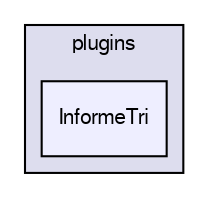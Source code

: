 digraph G {
  compound=true
  node [ fontsize=10, fontname="FreeSans"];
  edge [ labelfontsize=9, labelfontname="FreeSans"];
  subgraph clusterdir_c7ad3b19fc52213b778d16b64cd09e4a {
    graph [ bgcolor="#ddddee", pencolor="black", label="plugins" fontname="FreeSans", fontsize=10, URL="dir_c7ad3b19fc52213b778d16b64cd09e4a.html"]
  dir_f50cbb23646a723cbffce0208438eaf3 [shape=box, label="InformeTri", style="filled", fillcolor="#eeeeff", pencolor="black", URL="dir_f50cbb23646a723cbffce0208438eaf3.html"];
  }
}
